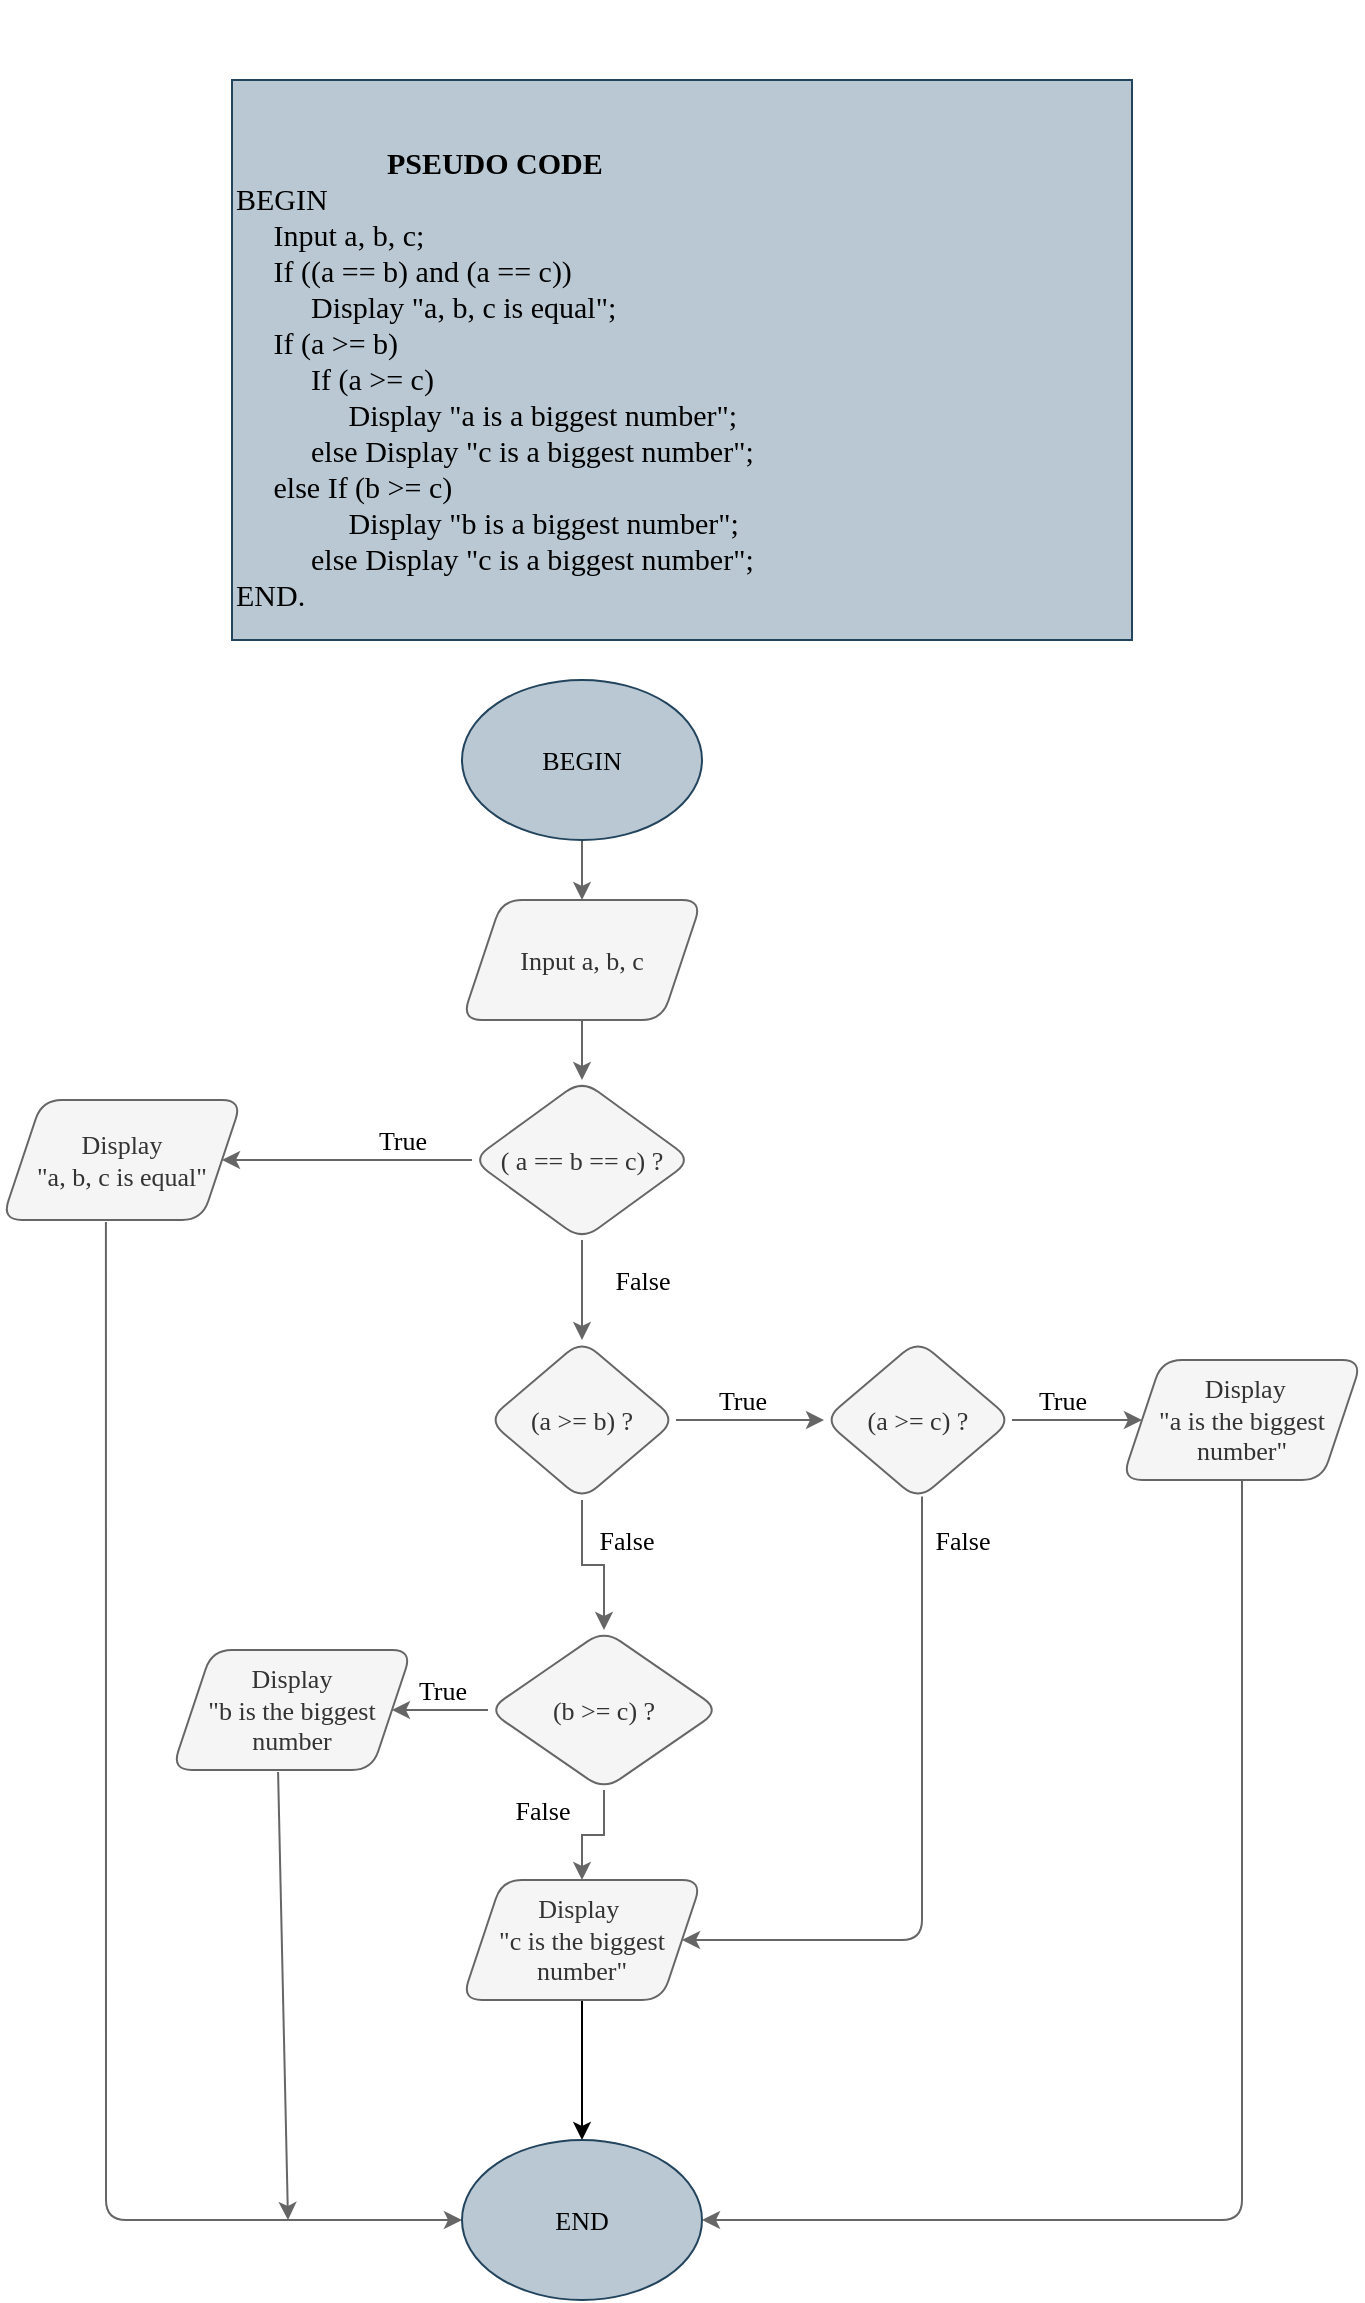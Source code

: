 <mxfile version="14.2.7" type="device"><diagram id="C5RBs43oDa-KdzZeNtuy" name="Page-1"><mxGraphModel dx="1021" dy="579" grid="1" gridSize="10" guides="1" tooltips="1" connect="1" arrows="1" fold="1" page="1" pageScale="1" pageWidth="827" pageHeight="1169" math="0" shadow="0"><root><mxCell id="WIyWlLk6GJQsqaUBKTNV-0"/><mxCell id="WIyWlLk6GJQsqaUBKTNV-1" parent="WIyWlLk6GJQsqaUBKTNV-0"/><mxCell id="6wYjRwp24ZWPQp5eKpXZ-2" value="" style="edgeStyle=orthogonalEdgeStyle;rounded=0;orthogonalLoop=1;jettySize=auto;html=1;fillColor=#f5f5f5;strokeColor=#666666;fontSize=13;fontFamily=Fira Code;fontSource=https%3A%2F%2Ffonts.googleapis.com%2Fcss%3Ffamily%3DFira%2BCode;" edge="1" parent="WIyWlLk6GJQsqaUBKTNV-1" source="6wYjRwp24ZWPQp5eKpXZ-0" target="6wYjRwp24ZWPQp5eKpXZ-1"><mxGeometry relative="1" as="geometry"/></mxCell><mxCell id="6wYjRwp24ZWPQp5eKpXZ-0" value="BEGIN" style="ellipse;whiteSpace=wrap;html=1;fillColor=#bac8d3;strokeColor=#23445d;fontSize=13;fontFamily=Fira Code;fontSource=https%3A%2F%2Ffonts.googleapis.com%2Fcss%3Ffamily%3DFira%2BCode;" vertex="1" parent="WIyWlLk6GJQsqaUBKTNV-1"><mxGeometry x="304" y="340" width="120" height="80" as="geometry"/></mxCell><mxCell id="6wYjRwp24ZWPQp5eKpXZ-22" value="" style="edgeStyle=orthogonalEdgeStyle;rounded=0;orthogonalLoop=1;jettySize=auto;html=1;fillColor=#f5f5f5;strokeColor=#666666;fontSize=13;fontFamily=Fira Code;fontSource=https%3A%2F%2Ffonts.googleapis.com%2Fcss%3Ffamily%3DFira%2BCode;" edge="1" parent="WIyWlLk6GJQsqaUBKTNV-1" source="6wYjRwp24ZWPQp5eKpXZ-1" target="6wYjRwp24ZWPQp5eKpXZ-21"><mxGeometry relative="1" as="geometry"/></mxCell><mxCell id="6wYjRwp24ZWPQp5eKpXZ-1" value="Input a, b, c" style="shape=parallelogram;perimeter=parallelogramPerimeter;whiteSpace=wrap;html=1;fixedSize=1;rounded=1;fillColor=#f5f5f5;strokeColor=#666666;fontColor=#333333;fontSize=13;fontFamily=Fira Code;fontSource=https%3A%2F%2Ffonts.googleapis.com%2Fcss%3Ffamily%3DFira%2BCode;" vertex="1" parent="WIyWlLk6GJQsqaUBKTNV-1"><mxGeometry x="304" y="450" width="120" height="60" as="geometry"/></mxCell><mxCell id="6wYjRwp24ZWPQp5eKpXZ-6" value="" style="edgeStyle=orthogonalEdgeStyle;rounded=0;orthogonalLoop=1;jettySize=auto;html=1;fillColor=#f5f5f5;strokeColor=#666666;fontSize=13;fontFamily=Fira Code;fontSource=https%3A%2F%2Ffonts.googleapis.com%2Fcss%3Ffamily%3DFira%2BCode;" edge="1" parent="WIyWlLk6GJQsqaUBKTNV-1" source="6wYjRwp24ZWPQp5eKpXZ-3" target="6wYjRwp24ZWPQp5eKpXZ-5"><mxGeometry relative="1" as="geometry"/></mxCell><mxCell id="6wYjRwp24ZWPQp5eKpXZ-8" value="" style="edgeStyle=orthogonalEdgeStyle;rounded=0;orthogonalLoop=1;jettySize=auto;html=1;fillColor=#f5f5f5;strokeColor=#666666;fontSize=13;fontFamily=Fira Code;fontSource=https%3A%2F%2Ffonts.googleapis.com%2Fcss%3Ffamily%3DFira%2BCode;" edge="1" parent="WIyWlLk6GJQsqaUBKTNV-1" source="6wYjRwp24ZWPQp5eKpXZ-3" target="6wYjRwp24ZWPQp5eKpXZ-7"><mxGeometry relative="1" as="geometry"/></mxCell><mxCell id="6wYjRwp24ZWPQp5eKpXZ-3" value="(a &amp;gt;= b) ?" style="rhombus;whiteSpace=wrap;html=1;rounded=1;fillColor=#f5f5f5;strokeColor=#666666;fontColor=#333333;fontSize=13;fontFamily=Fira Code;fontSource=https%3A%2F%2Ffonts.googleapis.com%2Fcss%3Ffamily%3DFira%2BCode;" vertex="1" parent="WIyWlLk6GJQsqaUBKTNV-1"><mxGeometry x="317" y="670" width="94" height="80" as="geometry"/></mxCell><mxCell id="6wYjRwp24ZWPQp5eKpXZ-14" value="" style="edgeStyle=orthogonalEdgeStyle;rounded=0;orthogonalLoop=1;jettySize=auto;html=1;fillColor=#f5f5f5;strokeColor=#666666;fontSize=13;fontFamily=Fira Code;fontSource=https%3A%2F%2Ffonts.googleapis.com%2Fcss%3Ffamily%3DFira%2BCode;" edge="1" parent="WIyWlLk6GJQsqaUBKTNV-1" source="6wYjRwp24ZWPQp5eKpXZ-5" target="6wYjRwp24ZWPQp5eKpXZ-13"><mxGeometry relative="1" as="geometry"/></mxCell><mxCell id="6wYjRwp24ZWPQp5eKpXZ-16" value="" style="edgeStyle=orthogonalEdgeStyle;rounded=0;orthogonalLoop=1;jettySize=auto;html=1;fillColor=#f5f5f5;strokeColor=#666666;fontSize=13;fontFamily=Fira Code;fontSource=https%3A%2F%2Ffonts.googleapis.com%2Fcss%3Ffamily%3DFira%2BCode;" edge="1" parent="WIyWlLk6GJQsqaUBKTNV-1" source="6wYjRwp24ZWPQp5eKpXZ-5" target="6wYjRwp24ZWPQp5eKpXZ-15"><mxGeometry relative="1" as="geometry"/></mxCell><mxCell id="6wYjRwp24ZWPQp5eKpXZ-5" value="(b &amp;gt;= c) ?" style="rhombus;whiteSpace=wrap;html=1;rounded=1;fillColor=#f5f5f5;strokeColor=#666666;fontColor=#333333;fontSize=13;fontFamily=Fira Code;fontSource=https%3A%2F%2Ffonts.googleapis.com%2Fcss%3Ffamily%3DFira%2BCode;" vertex="1" parent="WIyWlLk6GJQsqaUBKTNV-1"><mxGeometry x="317" y="815" width="116" height="80" as="geometry"/></mxCell><mxCell id="6wYjRwp24ZWPQp5eKpXZ-12" value="" style="edgeStyle=orthogonalEdgeStyle;rounded=0;orthogonalLoop=1;jettySize=auto;html=1;fillColor=#f5f5f5;strokeColor=#666666;fontSize=13;fontFamily=Fira Code;fontSource=https%3A%2F%2Ffonts.googleapis.com%2Fcss%3Ffamily%3DFira%2BCode;" edge="1" parent="WIyWlLk6GJQsqaUBKTNV-1" source="6wYjRwp24ZWPQp5eKpXZ-7" target="6wYjRwp24ZWPQp5eKpXZ-11"><mxGeometry relative="1" as="geometry"/></mxCell><mxCell id="6wYjRwp24ZWPQp5eKpXZ-29" value="" style="edgeStyle=orthogonalEdgeStyle;rounded=1;orthogonalLoop=1;jettySize=auto;html=1;entryX=1;entryY=0.5;entryDx=0;entryDy=0;fillColor=#f5f5f5;strokeColor=#666666;fontSize=13;fontFamily=Fira Code;fontSource=https%3A%2F%2Ffonts.googleapis.com%2Fcss%3Ffamily%3DFira%2BCode;" edge="1" parent="WIyWlLk6GJQsqaUBKTNV-1" source="6wYjRwp24ZWPQp5eKpXZ-7" target="6wYjRwp24ZWPQp5eKpXZ-15"><mxGeometry relative="1" as="geometry"><mxPoint x="624" y="810" as="targetPoint"/><Array as="points"><mxPoint x="534" y="970"/></Array></mxGeometry></mxCell><mxCell id="6wYjRwp24ZWPQp5eKpXZ-7" value="(a &amp;gt;= c) ?" style="rhombus;whiteSpace=wrap;html=1;rounded=1;fillColor=#f5f5f5;strokeColor=#666666;fontColor=#333333;fontSize=13;fontFamily=Fira Code;fontSource=https%3A%2F%2Ffonts.googleapis.com%2Fcss%3Ffamily%3DFira%2BCode;" vertex="1" parent="WIyWlLk6GJQsqaUBKTNV-1"><mxGeometry x="485" y="670" width="94" height="80" as="geometry"/></mxCell><mxCell id="6wYjRwp24ZWPQp5eKpXZ-11" value="&amp;nbsp;Display &lt;br style=&quot;font-size: 13px;&quot;&gt;&quot;a is the biggest number&quot;" style="shape=parallelogram;perimeter=parallelogramPerimeter;whiteSpace=wrap;html=1;fixedSize=1;rounded=1;fillColor=#f5f5f5;strokeColor=#666666;fontColor=#333333;fontSize=13;fontFamily=Fira Code;fontSource=https%3A%2F%2Ffonts.googleapis.com%2Fcss%3Ffamily%3DFira%2BCode;" vertex="1" parent="WIyWlLk6GJQsqaUBKTNV-1"><mxGeometry x="634" y="680" width="120" height="60" as="geometry"/></mxCell><mxCell id="6wYjRwp24ZWPQp5eKpXZ-13" value="Display&lt;br style=&quot;font-size: 13px;&quot;&gt;&quot;b is the biggest number" style="shape=parallelogram;perimeter=parallelogramPerimeter;whiteSpace=wrap;html=1;fixedSize=1;rounded=1;fillColor=#f5f5f5;strokeColor=#666666;fontColor=#333333;fontSize=13;fontFamily=Fira Code;fontSource=https%3A%2F%2Ffonts.googleapis.com%2Fcss%3Ffamily%3DFira%2BCode;" vertex="1" parent="WIyWlLk6GJQsqaUBKTNV-1"><mxGeometry x="159" y="825" width="120" height="60" as="geometry"/></mxCell><mxCell id="6wYjRwp24ZWPQp5eKpXZ-35" value="" style="edgeStyle=orthogonalEdgeStyle;rounded=1;orthogonalLoop=1;jettySize=auto;html=1;fontSize=15;fontFamily=Fira Code;fontSource=https%3A%2F%2Ffonts.googleapis.com%2Fcss%3Ffamily%3DFira%2BCode;" edge="1" parent="WIyWlLk6GJQsqaUBKTNV-1" source="6wYjRwp24ZWPQp5eKpXZ-15" target="6wYjRwp24ZWPQp5eKpXZ-31"><mxGeometry relative="1" as="geometry"/></mxCell><mxCell id="6wYjRwp24ZWPQp5eKpXZ-15" value="Display&amp;nbsp;&lt;br style=&quot;font-size: 13px;&quot;&gt;&quot;c is the biggest number&quot;" style="shape=parallelogram;perimeter=parallelogramPerimeter;whiteSpace=wrap;html=1;fixedSize=1;rounded=1;fillColor=#f5f5f5;strokeColor=#666666;fontColor=#333333;fontSize=13;fontFamily=Fira Code;fontSource=https%3A%2F%2Ffonts.googleapis.com%2Fcss%3Ffamily%3DFira%2BCode;" vertex="1" parent="WIyWlLk6GJQsqaUBKTNV-1"><mxGeometry x="304" y="940" width="120" height="60" as="geometry"/></mxCell><mxCell id="6wYjRwp24ZWPQp5eKpXZ-17" value="True" style="text;html=1;align=center;verticalAlign=middle;resizable=0;points=[];autosize=1;fillColor=none;fontSize=13;fontFamily=Fira Code;fontSource=https%3A%2F%2Ffonts.googleapis.com%2Fcss%3Ffamily%3DFira%2BCode;" vertex="1" parent="WIyWlLk6GJQsqaUBKTNV-1"><mxGeometry x="419" y="690" width="50" height="20" as="geometry"/></mxCell><mxCell id="6wYjRwp24ZWPQp5eKpXZ-18" value="False" style="text;html=1;align=center;verticalAlign=middle;resizable=0;points=[];autosize=1;fillColor=none;fontSize=13;fontFamily=Fira Code;fontSource=https%3A%2F%2Ffonts.googleapis.com%2Fcss%3Ffamily%3DFira%2BCode;" vertex="1" parent="WIyWlLk6GJQsqaUBKTNV-1"><mxGeometry x="361" y="760" width="50" height="20" as="geometry"/></mxCell><mxCell id="6wYjRwp24ZWPQp5eKpXZ-19" value="True" style="text;html=1;align=center;verticalAlign=middle;resizable=0;points=[];autosize=1;fillColor=none;fontSize=13;fontFamily=Fira Code;fontSource=https%3A%2F%2Ffonts.googleapis.com%2Fcss%3Ffamily%3DFira%2BCode;" vertex="1" parent="WIyWlLk6GJQsqaUBKTNV-1"><mxGeometry x="269" y="835" width="50" height="20" as="geometry"/></mxCell><mxCell id="6wYjRwp24ZWPQp5eKpXZ-20" value="False" style="text;html=1;align=center;verticalAlign=middle;resizable=0;points=[];autosize=1;fillColor=none;fontSize=13;fontFamily=Fira Code;fontSource=https%3A%2F%2Ffonts.googleapis.com%2Fcss%3Ffamily%3DFira%2BCode;" vertex="1" parent="WIyWlLk6GJQsqaUBKTNV-1"><mxGeometry x="319" y="895" width="50" height="20" as="geometry"/></mxCell><mxCell id="6wYjRwp24ZWPQp5eKpXZ-24" value="" style="edgeStyle=orthogonalEdgeStyle;rounded=0;orthogonalLoop=1;jettySize=auto;html=1;fillColor=#f5f5f5;strokeColor=#666666;fontSize=13;fontFamily=Fira Code;fontSource=https%3A%2F%2Ffonts.googleapis.com%2Fcss%3Ffamily%3DFira%2BCode;" edge="1" parent="WIyWlLk6GJQsqaUBKTNV-1" source="6wYjRwp24ZWPQp5eKpXZ-21" target="6wYjRwp24ZWPQp5eKpXZ-23"><mxGeometry relative="1" as="geometry"/></mxCell><mxCell id="6wYjRwp24ZWPQp5eKpXZ-25" value="" style="edgeStyle=orthogonalEdgeStyle;rounded=0;orthogonalLoop=1;jettySize=auto;html=1;fillColor=#f5f5f5;strokeColor=#666666;fontSize=13;fontFamily=Fira Code;fontSource=https%3A%2F%2Ffonts.googleapis.com%2Fcss%3Ffamily%3DFira%2BCode;" edge="1" parent="WIyWlLk6GJQsqaUBKTNV-1" source="6wYjRwp24ZWPQp5eKpXZ-21" target="6wYjRwp24ZWPQp5eKpXZ-3"><mxGeometry relative="1" as="geometry"/></mxCell><mxCell id="6wYjRwp24ZWPQp5eKpXZ-21" value="( a == b == c) ?" style="rhombus;whiteSpace=wrap;html=1;rounded=1;fillColor=#f5f5f5;strokeColor=#666666;fontColor=#333333;fontSize=13;fontFamily=Fira Code;fontSource=https%3A%2F%2Ffonts.googleapis.com%2Fcss%3Ffamily%3DFira%2BCode;" vertex="1" parent="WIyWlLk6GJQsqaUBKTNV-1"><mxGeometry x="309" y="540" width="110" height="80" as="geometry"/></mxCell><mxCell id="6wYjRwp24ZWPQp5eKpXZ-32" value="" style="edgeStyle=orthogonalEdgeStyle;rounded=1;orthogonalLoop=1;jettySize=auto;html=1;exitX=0.433;exitY=1.017;exitDx=0;exitDy=0;exitPerimeter=0;entryX=0;entryY=0.5;entryDx=0;entryDy=0;fillColor=#f5f5f5;strokeColor=#666666;fontSize=13;fontFamily=Fira Code;fontSource=https%3A%2F%2Ffonts.googleapis.com%2Fcss%3Ffamily%3DFira%2BCode;" edge="1" parent="WIyWlLk6GJQsqaUBKTNV-1" source="6wYjRwp24ZWPQp5eKpXZ-23" target="6wYjRwp24ZWPQp5eKpXZ-31"><mxGeometry relative="1" as="geometry"><mxPoint x="124" y="650" as="sourcePoint"/><Array as="points"><mxPoint x="126" y="1110"/></Array></mxGeometry></mxCell><mxCell id="6wYjRwp24ZWPQp5eKpXZ-23" value="Display&lt;br style=&quot;font-size: 13px;&quot;&gt;&quot;a, b, c is equal&quot;" style="shape=parallelogram;perimeter=parallelogramPerimeter;whiteSpace=wrap;html=1;fixedSize=1;rounded=1;fillColor=#f5f5f5;strokeColor=#666666;fontColor=#333333;fontSize=13;fontFamily=Fira Code;fontSource=https%3A%2F%2Ffonts.googleapis.com%2Fcss%3Ffamily%3DFira%2BCode;" vertex="1" parent="WIyWlLk6GJQsqaUBKTNV-1"><mxGeometry x="74" y="550" width="120" height="60" as="geometry"/></mxCell><mxCell id="6wYjRwp24ZWPQp5eKpXZ-26" value="True" style="text;html=1;align=center;verticalAlign=middle;resizable=0;points=[];autosize=1;fillColor=none;fontSize=13;fontFamily=Fira Code;fontSource=https%3A%2F%2Ffonts.googleapis.com%2Fcss%3Ffamily%3DFira%2BCode;" vertex="1" parent="WIyWlLk6GJQsqaUBKTNV-1"><mxGeometry x="249" y="560" width="50" height="20" as="geometry"/></mxCell><mxCell id="6wYjRwp24ZWPQp5eKpXZ-27" value="False" style="text;html=1;align=center;verticalAlign=middle;resizable=0;points=[];autosize=1;fillColor=none;fontSize=13;fontFamily=Fira Code;fontSource=https%3A%2F%2Ffonts.googleapis.com%2Fcss%3Ffamily%3DFira%2BCode;" vertex="1" parent="WIyWlLk6GJQsqaUBKTNV-1"><mxGeometry x="369" y="630" width="50" height="20" as="geometry"/></mxCell><mxCell id="6wYjRwp24ZWPQp5eKpXZ-28" value="True" style="text;html=1;align=center;verticalAlign=middle;resizable=0;points=[];autosize=1;fillColor=none;fontSize=13;fontFamily=Fira Code;fontSource=https%3A%2F%2Ffonts.googleapis.com%2Fcss%3Ffamily%3DFira%2BCode;" vertex="1" parent="WIyWlLk6GJQsqaUBKTNV-1"><mxGeometry x="579" y="690" width="50" height="20" as="geometry"/></mxCell><mxCell id="6wYjRwp24ZWPQp5eKpXZ-30" value="False" style="text;html=1;align=center;verticalAlign=middle;resizable=0;points=[];autosize=1;fillColor=none;fontSize=13;fontFamily=Fira Code;fontSource=https%3A%2F%2Ffonts.googleapis.com%2Fcss%3Ffamily%3DFira%2BCode;" vertex="1" parent="WIyWlLk6GJQsqaUBKTNV-1"><mxGeometry x="529" y="760" width="50" height="20" as="geometry"/></mxCell><mxCell id="6wYjRwp24ZWPQp5eKpXZ-31" value="END" style="ellipse;whiteSpace=wrap;html=1;fillColor=#bac8d3;strokeColor=#23445d;fontSize=13;fontFamily=Fira Code;fontSource=https%3A%2F%2Ffonts.googleapis.com%2Fcss%3Ffamily%3DFira%2BCode;" vertex="1" parent="WIyWlLk6GJQsqaUBKTNV-1"><mxGeometry x="304" y="1070" width="120" height="80" as="geometry"/></mxCell><mxCell id="6wYjRwp24ZWPQp5eKpXZ-33" value="" style="endArrow=classic;html=1;exitX=0.5;exitY=1;exitDx=0;exitDy=0;entryX=1;entryY=0.5;entryDx=0;entryDy=0;rounded=1;fillColor=#f5f5f5;strokeColor=#666666;fontSize=13;fontFamily=Fira Code;fontSource=https%3A%2F%2Ffonts.googleapis.com%2Fcss%3Ffamily%3DFira%2BCode;" edge="1" parent="WIyWlLk6GJQsqaUBKTNV-1" source="6wYjRwp24ZWPQp5eKpXZ-11" target="6wYjRwp24ZWPQp5eKpXZ-31"><mxGeometry width="50" height="50" relative="1" as="geometry"><mxPoint x="434" y="930" as="sourcePoint"/><mxPoint x="484" y="880" as="targetPoint"/><Array as="points"><mxPoint x="694" y="1110"/></Array></mxGeometry></mxCell><mxCell id="6wYjRwp24ZWPQp5eKpXZ-34" value="" style="endArrow=classic;html=1;exitX=0.442;exitY=1.017;exitDx=0;exitDy=0;exitPerimeter=0;fillColor=#f5f5f5;strokeColor=#666666;fontSize=13;fontFamily=Fira Code;fontSource=https%3A%2F%2Ffonts.googleapis.com%2Fcss%3Ffamily%3DFira%2BCode;" edge="1" parent="WIyWlLk6GJQsqaUBKTNV-1" source="6wYjRwp24ZWPQp5eKpXZ-13"><mxGeometry width="50" height="50" relative="1" as="geometry"><mxPoint x="434" y="930" as="sourcePoint"/><mxPoint x="217" y="1110" as="targetPoint"/></mxGeometry></mxCell><mxCell id="6wYjRwp24ZWPQp5eKpXZ-36" value="&lt;div style=&quot;text-align: center&quot;&gt;&lt;b&gt;&lt;br&gt;&lt;/b&gt;&lt;/div&gt;&lt;div style=&quot;text-align: center&quot;&gt;&lt;b&gt;&lt;br&gt;&lt;/b&gt;&lt;/div&gt;&lt;div style=&quot;text-align: center&quot;&gt;&lt;b&gt;&lt;br&gt;&lt;/b&gt;&lt;/div&gt;&lt;div style=&quot;text-align: center&quot;&gt;&lt;b&gt;&lt;br&gt;&lt;/b&gt;&lt;/div&gt;&lt;div style=&quot;text-align: center&quot;&gt;&lt;b&gt;PSEUDO CODE&lt;/b&gt;&lt;/div&gt;&lt;div&gt;&lt;span&gt;BEGIN&lt;/span&gt;&lt;/div&gt;&amp;nbsp; &amp;nbsp; &amp;nbsp;Input a, b, c;&lt;br&gt;&amp;nbsp; &amp;nbsp; &amp;nbsp;If ((a == b) and (a == c))&lt;br&gt;&amp;nbsp; &amp;nbsp; &amp;nbsp; &amp;nbsp; &amp;nbsp; Display &quot;a, b, c is equal&quot;;&lt;br&gt;&amp;nbsp; &amp;nbsp; &amp;nbsp;If (a &amp;gt;= b)&lt;br&gt;&amp;nbsp; &amp;nbsp; &amp;nbsp; &amp;nbsp; &amp;nbsp; If (a &amp;gt;= c)&lt;br&gt;&amp;nbsp; &amp;nbsp; &amp;nbsp; &amp;nbsp; &amp;nbsp; &amp;nbsp; &amp;nbsp; &amp;nbsp;Display &quot;a is a biggest number&quot;;&lt;br&gt;&amp;nbsp; &amp;nbsp; &amp;nbsp; &amp;nbsp; &amp;nbsp; else Display &quot;c is a biggest number&quot;;&lt;br&gt;&amp;nbsp; &amp;nbsp; &amp;nbsp;else If (b &amp;gt;= c)&lt;br&gt;&amp;nbsp; &amp;nbsp; &amp;nbsp; &amp;nbsp; &amp;nbsp; &amp;nbsp; &amp;nbsp; &amp;nbsp;Display &quot;b is a biggest number&quot;;&lt;br&gt;&amp;nbsp; &amp;nbsp; &amp;nbsp; &amp;nbsp; &amp;nbsp; else Display &quot;c is a biggest number&quot;;&lt;br&gt;END.&lt;br&gt;&amp;nbsp; &amp;nbsp;&amp;nbsp;&lt;br&gt;&amp;nbsp; &amp;nbsp; &amp;nbsp; &amp;nbsp; &amp;nbsp; &amp;nbsp; &amp;nbsp; &amp;nbsp; &amp;nbsp;&lt;br&gt;&amp;nbsp; &amp;nbsp; &amp;nbsp; &amp;nbsp; &amp;nbsp;&amp;nbsp;" style="text;html=1;strokeColor=#23445d;fillColor=#bac8d3;align=left;verticalAlign=middle;whiteSpace=wrap;rounded=0;fontSize=15;fontFamily=Fira Code;fontSource=https%3A%2F%2Ffonts.googleapis.com%2Fcss%3Ffamily%3DFira%2BCode;glass=0;" vertex="1" parent="WIyWlLk6GJQsqaUBKTNV-1"><mxGeometry x="189" y="40" width="450" height="280" as="geometry"/></mxCell></root></mxGraphModel></diagram></mxfile>